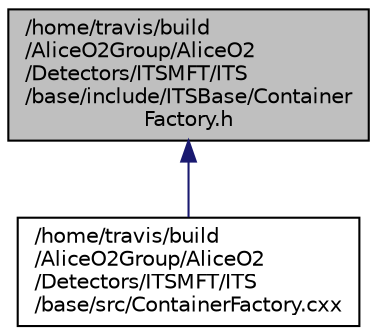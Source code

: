 digraph "/home/travis/build/AliceO2Group/AliceO2/Detectors/ITSMFT/ITS/base/include/ITSBase/ContainerFactory.h"
{
 // INTERACTIVE_SVG=YES
  bgcolor="transparent";
  edge [fontname="Helvetica",fontsize="10",labelfontname="Helvetica",labelfontsize="10"];
  node [fontname="Helvetica",fontsize="10",shape=record];
  Node1 [label="/home/travis/build\l/AliceO2Group/AliceO2\l/Detectors/ITSMFT/ITS\l/base/include/ITSBase/Container\lFactory.h",height=0.2,width=0.4,color="black", fillcolor="grey75", style="filled", fontcolor="black"];
  Node1 -> Node2 [dir="back",color="midnightblue",fontsize="10",style="solid",fontname="Helvetica"];
  Node2 [label="/home/travis/build\l/AliceO2Group/AliceO2\l/Detectors/ITSMFT/ITS\l/base/src/ContainerFactory.cxx",height=0.2,width=0.4,color="black",URL="$de/d3d/ITSMFT_2ITS_2base_2src_2ContainerFactory_8cxx.html"];
}
